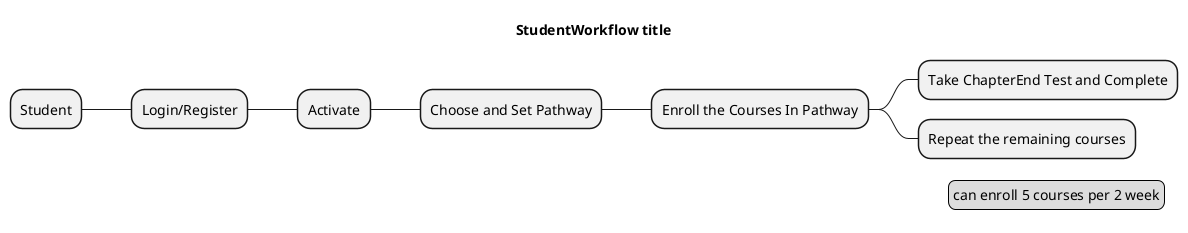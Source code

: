 @startmindmap
'https://plantuml.com/mindmap-diagram


title StudentWorkflow title

* Student
** Login/Register
*** Activate
**** Choose and Set Pathway
***** Enroll the Courses In Pathway
****** Take ChapterEnd Test and Complete
****** Repeat the remaining courses



legend right
  can enroll 5 courses per 2 week
endlegend
@endmindmap
